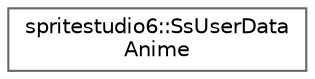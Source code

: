 digraph "Graphical Class Hierarchy"
{
 // LATEX_PDF_SIZE
  bgcolor="transparent";
  edge [fontname=Helvetica,fontsize=10,labelfontname=Helvetica,labelfontsize=10];
  node [fontname=Helvetica,fontsize=10,shape=box,height=0.2,width=0.4];
  rankdir="LR";
  Node0 [id="Node000000",label="spritestudio6::SsUserData\lAnime",height=0.2,width=0.4,color="grey40", fillcolor="white", style="filled",URL="$classspritestudio6_1_1_ss_user_data_anime.html",tooltip=" "];
}
